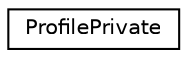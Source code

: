 digraph "类继承关系图"
{
  edge [fontname="Helvetica",fontsize="10",labelfontname="Helvetica",labelfontsize="10"];
  node [fontname="Helvetica",fontsize="10",shape=record];
  rankdir="LR";
  Node0 [label="ProfilePrivate",height=0.2,width=0.4,color="black", fillcolor="white", style="filled",URL="$class_profile_private.html"];
}
